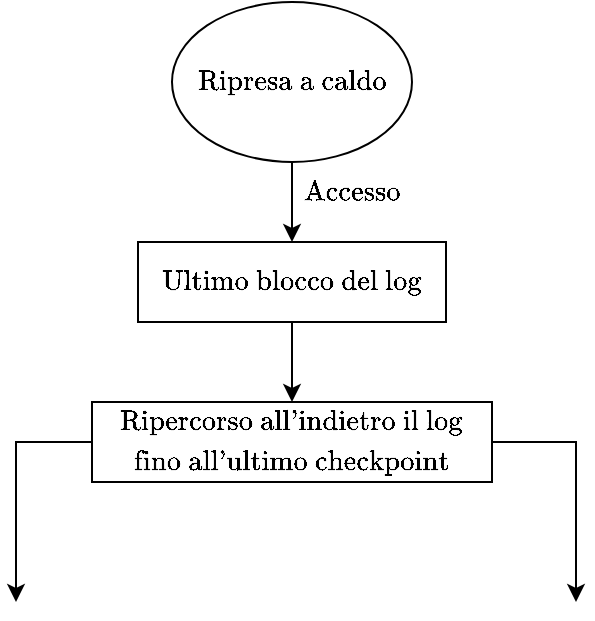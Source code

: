 <mxfile version="20.7.4" type="device"><diagram id="sgK9uNfPWCNEKxusS6Vw" name="Pagina-1"><mxGraphModel dx="870" dy="505" grid="1" gridSize="10" guides="1" tooltips="1" connect="1" arrows="1" fold="1" page="1" pageScale="1" pageWidth="827" pageHeight="1169" math="1" shadow="0"><root><mxCell id="0"/><mxCell id="1" parent="0"/><mxCell id="Sc3HCXG6P2QgS62w5e9p-2" style="edgeStyle=orthogonalEdgeStyle;rounded=0;orthogonalLoop=1;jettySize=auto;html=1;" edge="1" parent="1" source="Sc3HCXG6P2QgS62w5e9p-1"><mxGeometry relative="1" as="geometry"><mxPoint x="418" y="120" as="targetPoint"/></mxGeometry></mxCell><mxCell id="Sc3HCXG6P2QgS62w5e9p-1" value="$$\text{Ripresa a caldo}$$" style="ellipse;whiteSpace=wrap;html=1;" vertex="1" parent="1"><mxGeometry x="358" width="120" height="80" as="geometry"/></mxCell><mxCell id="Sc3HCXG6P2QgS62w5e9p-3" value="$$\text{Accesso}$$" style="text;html=1;strokeColor=none;fillColor=none;align=center;verticalAlign=middle;whiteSpace=wrap;rounded=0;" vertex="1" parent="1"><mxGeometry x="418" y="80" width="60" height="30" as="geometry"/></mxCell><mxCell id="Sc3HCXG6P2QgS62w5e9p-5" style="edgeStyle=orthogonalEdgeStyle;rounded=0;orthogonalLoop=1;jettySize=auto;html=1;" edge="1" parent="1" source="Sc3HCXG6P2QgS62w5e9p-4"><mxGeometry relative="1" as="geometry"><mxPoint x="418" y="200" as="targetPoint"/></mxGeometry></mxCell><mxCell id="Sc3HCXG6P2QgS62w5e9p-4" value="$$\text{Ultimo blocco del log}$$" style="rounded=0;whiteSpace=wrap;html=1;" vertex="1" parent="1"><mxGeometry x="341" y="120" width="154" height="40" as="geometry"/></mxCell><mxCell id="Sc3HCXG6P2QgS62w5e9p-7" value="" style="rounded=0;whiteSpace=wrap;html=1;" vertex="1" parent="1"><mxGeometry x="318" y="200" width="200" height="40" as="geometry"/></mxCell><mxCell id="Sc3HCXG6P2QgS62w5e9p-8" value="$$\text{Ripercorso all'indietro il log}$$" style="text;html=1;strokeColor=none;fillColor=none;align=center;verticalAlign=middle;whiteSpace=wrap;rounded=0;" vertex="1" parent="1"><mxGeometry x="318" y="200" width="200" height="20" as="geometry"/></mxCell><mxCell id="Sc3HCXG6P2QgS62w5e9p-9" value="$$\text{fino all'ultimo checkpoint}$$" style="text;html=1;strokeColor=none;fillColor=none;align=center;verticalAlign=middle;whiteSpace=wrap;rounded=0;" vertex="1" parent="1"><mxGeometry x="318" y="220" width="200" height="20" as="geometry"/></mxCell><mxCell id="Sc3HCXG6P2QgS62w5e9p-11" value="" style="endArrow=classic;html=1;rounded=0;exitX=1;exitY=0;exitDx=0;exitDy=0;" edge="1" parent="1" source="Sc3HCXG6P2QgS62w5e9p-9"><mxGeometry width="50" height="50" relative="1" as="geometry"><mxPoint x="414" y="450" as="sourcePoint"/><mxPoint x="560" y="300" as="targetPoint"/><Array as="points"><mxPoint x="560" y="220"/></Array></mxGeometry></mxCell><mxCell id="Sc3HCXG6P2QgS62w5e9p-12" value="" style="endArrow=classic;html=1;rounded=0;exitX=0;exitY=0;exitDx=0;exitDy=0;" edge="1" parent="1" source="Sc3HCXG6P2QgS62w5e9p-9"><mxGeometry width="50" height="50" relative="1" as="geometry"><mxPoint x="418" y="240" as="sourcePoint"/><mxPoint x="280" y="300" as="targetPoint"/><Array as="points"><mxPoint x="280" y="220"/></Array></mxGeometry></mxCell></root></mxGraphModel></diagram></mxfile>